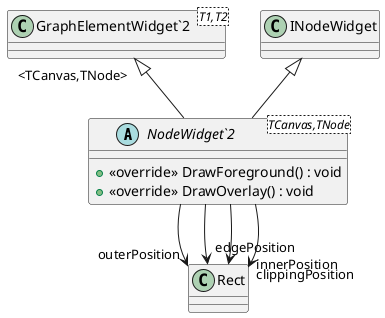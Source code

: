 @startuml
abstract class "NodeWidget`2"<TCanvas,TNode> {
    + <<override>> DrawForeground() : void
    + <<override>> DrawOverlay() : void
}
class "GraphElementWidget`2"<T1,T2> {
}
"GraphElementWidget`2" "<TCanvas,TNode>" <|-- "NodeWidget`2"
INodeWidget <|-- "NodeWidget`2"
"NodeWidget`2" --> "outerPosition" Rect
"NodeWidget`2" --> "edgePosition" Rect
"NodeWidget`2" --> "innerPosition" Rect
"NodeWidget`2" --> "clippingPosition" Rect
@enduml
